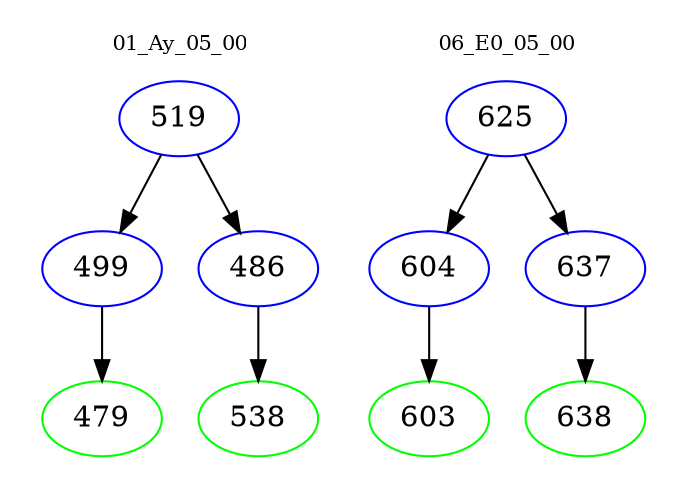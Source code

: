 digraph{
subgraph cluster_0 {
color = white
label = "01_Ay_05_00";
fontsize=10;
T0_519 [label="519", color="blue"]
T0_519 -> T0_499 [color="black"]
T0_499 [label="499", color="blue"]
T0_499 -> T0_479 [color="black"]
T0_479 [label="479", color="green"]
T0_519 -> T0_486 [color="black"]
T0_486 [label="486", color="blue"]
T0_486 -> T0_538 [color="black"]
T0_538 [label="538", color="green"]
}
subgraph cluster_1 {
color = white
label = "06_E0_05_00";
fontsize=10;
T1_625 [label="625", color="blue"]
T1_625 -> T1_604 [color="black"]
T1_604 [label="604", color="blue"]
T1_604 -> T1_603 [color="black"]
T1_603 [label="603", color="green"]
T1_625 -> T1_637 [color="black"]
T1_637 [label="637", color="blue"]
T1_637 -> T1_638 [color="black"]
T1_638 [label="638", color="green"]
}
}
